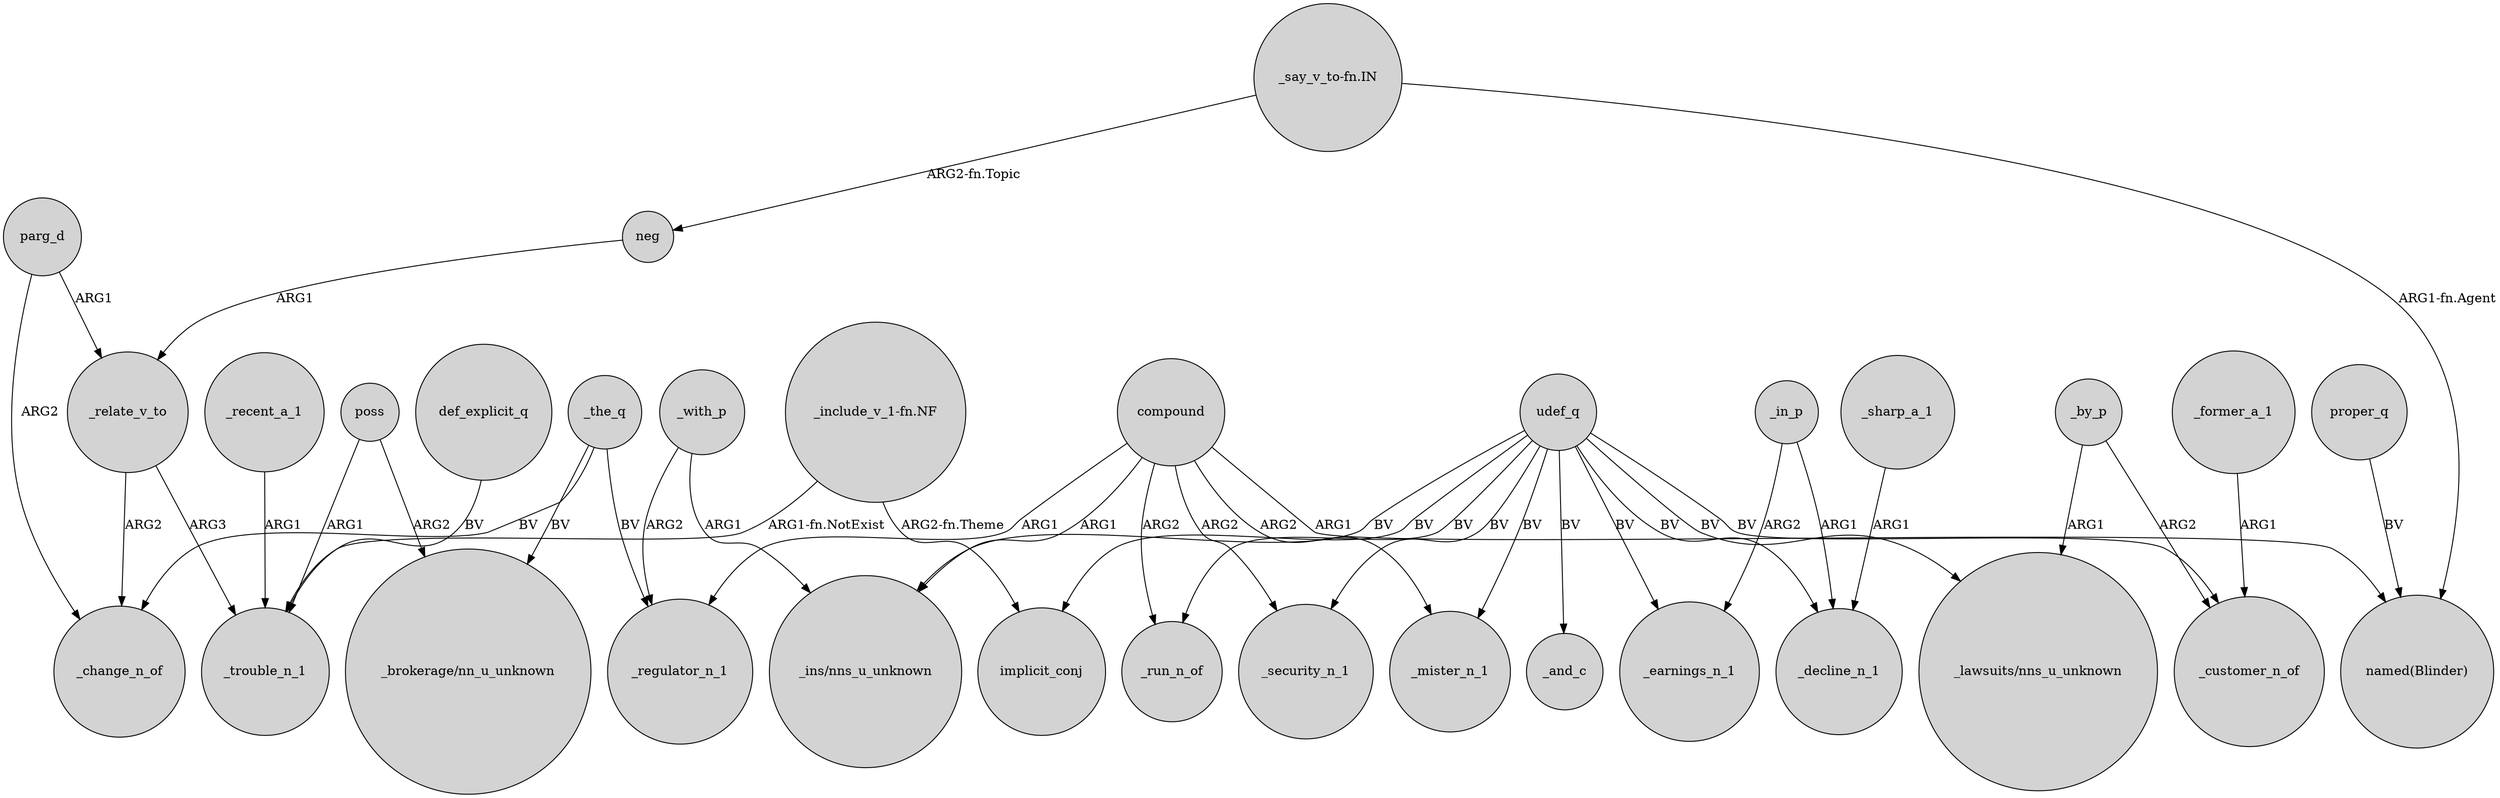 digraph {
	node [shape=circle style=filled]
	parg_d -> _change_n_of [label=ARG2]
	_relate_v_to -> _trouble_n_1 [label=ARG3]
	compound -> _run_n_of [label=ARG2]
	parg_d -> _relate_v_to [label=ARG1]
	compound -> _mister_n_1 [label=ARG2]
	udef_q -> "_ins/nns_u_unknown" [label=BV]
	compound -> _security_n_1 [label=ARG2]
	udef_q -> _earnings_n_1 [label=BV]
	udef_q -> _mister_n_1 [label=BV]
	udef_q -> "_lawsuits/nns_u_unknown" [label=BV]
	udef_q -> _run_n_of [label=BV]
	compound -> "named(Blinder)" [label=ARG1]
	udef_q -> implicit_conj [label=BV]
	_former_a_1 -> _customer_n_of [label=ARG1]
	poss -> "_brokerage/nn_u_unknown" [label=ARG2]
	_by_p -> _customer_n_of [label=ARG2]
	def_explicit_q -> _trouble_n_1 [label=BV]
	_with_p -> _regulator_n_1 [label=ARG2]
	"_include_v_1-fn.NF" -> implicit_conj [label="ARG2-fn.Theme"]
	_recent_a_1 -> _trouble_n_1 [label=ARG1]
	_by_p -> "_lawsuits/nns_u_unknown" [label=ARG1]
	udef_q -> _security_n_1 [label=BV]
	"_say_v_to-fn.IN" -> "named(Blinder)" [label="ARG1-fn.Agent"]
	proper_q -> "named(Blinder)" [label=BV]
	udef_q -> _customer_n_of [label=BV]
	_the_q -> "_brokerage/nn_u_unknown" [label=BV]
	udef_q -> _decline_n_1 [label=BV]
	compound -> "_ins/nns_u_unknown" [label=ARG1]
	_in_p -> _decline_n_1 [label=ARG1]
	_with_p -> "_ins/nns_u_unknown" [label=ARG1]
	neg -> _relate_v_to [label=ARG1]
	_sharp_a_1 -> _decline_n_1 [label=ARG1]
	_the_q -> _regulator_n_1 [label=BV]
	poss -> _trouble_n_1 [label=ARG1]
	_the_q -> _change_n_of [label=BV]
	"_say_v_to-fn.IN" -> neg [label="ARG2-fn.Topic"]
	_relate_v_to -> _change_n_of [label=ARG2]
	compound -> _regulator_n_1 [label=ARG1]
	udef_q -> _and_c [label=BV]
	"_include_v_1-fn.NF" -> _trouble_n_1 [label="ARG1-fn.NotExist"]
	_in_p -> _earnings_n_1 [label=ARG2]
}
